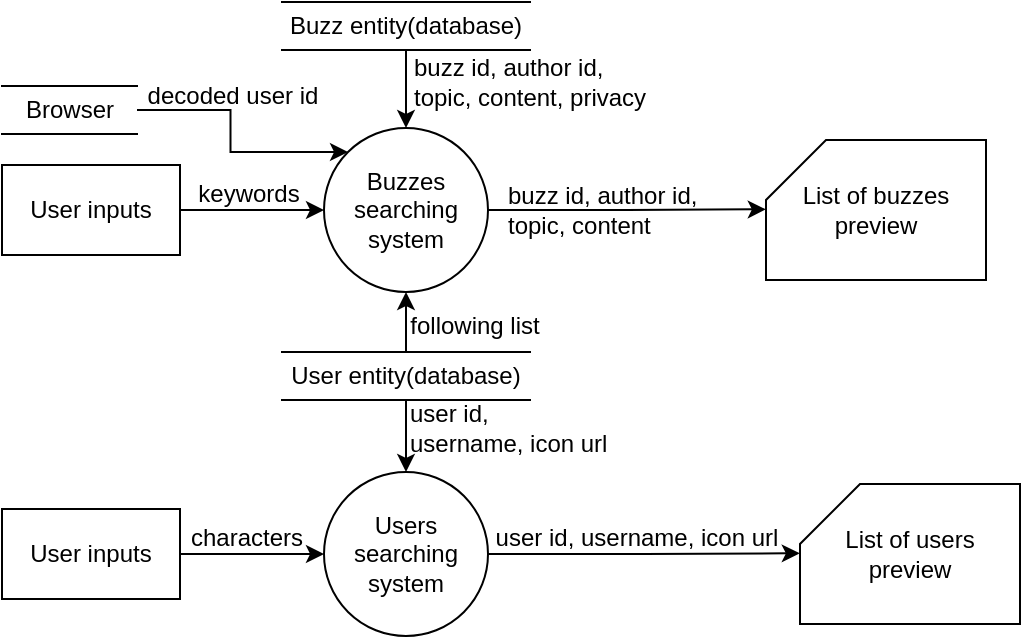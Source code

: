 <mxfile version="20.8.23" type="github">
  <diagram name="Page-1" id="9YmloKGF_sG4EpKnLpjf">
    <mxGraphModel dx="803" dy="419" grid="0" gridSize="10" guides="1" tooltips="1" connect="1" arrows="1" fold="1" page="1" pageScale="1" pageWidth="1169" pageHeight="827" math="0" shadow="0">
      <root>
        <mxCell id="0" />
        <mxCell id="1" parent="0" />
        <mxCell id="pohXRElBlYt3h0nsoJPt-38" value="" style="edgeStyle=orthogonalEdgeStyle;rounded=0;orthogonalLoop=1;jettySize=auto;html=1;exitX=1;exitY=0.5;exitDx=0;exitDy=0;" parent="1" source="iflKEvrKNkhP66vfgCcD-3" target="pohXRElBlYt3h0nsoJPt-42" edge="1">
          <mxGeometry relative="1" as="geometry">
            <mxPoint x="297" y="348" as="sourcePoint" />
          </mxGeometry>
        </mxCell>
        <mxCell id="pohXRElBlYt3h0nsoJPt-40" style="edgeStyle=orthogonalEdgeStyle;rounded=0;orthogonalLoop=1;jettySize=auto;html=1;exitX=1;exitY=0.5;exitDx=0;exitDy=0;entryX=-0.001;entryY=0.495;entryDx=0;entryDy=0;entryPerimeter=0;" parent="1" source="pohXRElBlYt3h0nsoJPt-42" target="pohXRElBlYt3h0nsoJPt-46" edge="1">
          <mxGeometry relative="1" as="geometry">
            <mxPoint x="557" y="348" as="targetPoint" />
          </mxGeometry>
        </mxCell>
        <mxCell id="pohXRElBlYt3h0nsoJPt-42" value="Buzzes searching system" style="ellipse;whiteSpace=wrap;html=1;aspect=fixed;" parent="1" vertex="1">
          <mxGeometry x="376" y="308" width="82" height="82" as="geometry" />
        </mxCell>
        <mxCell id="iflKEvrKNkhP66vfgCcD-20" style="edgeStyle=orthogonalEdgeStyle;rounded=0;orthogonalLoop=1;jettySize=auto;html=1;exitX=0.5;exitY=1;exitDx=0;exitDy=0;" edge="1" parent="1" source="pohXRElBlYt3h0nsoJPt-44" target="pohXRElBlYt3h0nsoJPt-42">
          <mxGeometry relative="1" as="geometry" />
        </mxCell>
        <mxCell id="pohXRElBlYt3h0nsoJPt-44" value="Buzz entity(database)" style="shape=partialRectangle;whiteSpace=wrap;html=1;left=0;right=0;fillColor=none;" parent="1" vertex="1">
          <mxGeometry x="355" y="245" width="124" height="24" as="geometry" />
        </mxCell>
        <mxCell id="pohXRElBlYt3h0nsoJPt-46" value="List of buzzes preview" style="shape=card;whiteSpace=wrap;html=1;" parent="1" vertex="1">
          <mxGeometry x="597" y="314" width="110" height="70" as="geometry" />
        </mxCell>
        <mxCell id="pohXRElBlYt3h0nsoJPt-47" value="keywords" style="text;html=1;align=center;verticalAlign=middle;resizable=0;points=[];autosize=1;strokeColor=none;fillColor=none;" parent="1" vertex="1">
          <mxGeometry x="303" y="328" width="69" height="26" as="geometry" />
        </mxCell>
        <mxCell id="pohXRElBlYt3h0nsoJPt-50" value="buzz id, author id,&lt;br&gt;topic, content, privacy" style="text;html=1;align=left;verticalAlign=middle;resizable=0;points=[];autosize=1;strokeColor=none;fillColor=none;" parent="1" vertex="1">
          <mxGeometry x="418.5" y="265" width="134" height="40" as="geometry" />
        </mxCell>
        <mxCell id="iflKEvrKNkhP66vfgCcD-3" value="User inputs" style="rounded=0;whiteSpace=wrap;html=1;" vertex="1" parent="1">
          <mxGeometry x="215" y="326.5" width="89" height="45" as="geometry" />
        </mxCell>
        <mxCell id="iflKEvrKNkhP66vfgCcD-5" value="" style="edgeStyle=orthogonalEdgeStyle;rounded=0;orthogonalLoop=1;jettySize=auto;html=1;exitX=1;exitY=0.5;exitDx=0;exitDy=0;" edge="1" parent="1" source="iflKEvrKNkhP66vfgCcD-16" target="iflKEvrKNkhP66vfgCcD-8">
          <mxGeometry relative="1" as="geometry">
            <mxPoint x="297" y="520" as="sourcePoint" />
          </mxGeometry>
        </mxCell>
        <mxCell id="iflKEvrKNkhP66vfgCcD-6" style="edgeStyle=orthogonalEdgeStyle;rounded=0;orthogonalLoop=1;jettySize=auto;html=1;exitX=1;exitY=0.5;exitDx=0;exitDy=0;entryX=-0.001;entryY=0.495;entryDx=0;entryDy=0;entryPerimeter=0;" edge="1" parent="1" source="iflKEvrKNkhP66vfgCcD-8" target="iflKEvrKNkhP66vfgCcD-11">
          <mxGeometry relative="1" as="geometry">
            <mxPoint x="557" y="520" as="targetPoint" />
          </mxGeometry>
        </mxCell>
        <mxCell id="iflKEvrKNkhP66vfgCcD-8" value="Users searching system" style="ellipse;whiteSpace=wrap;html=1;aspect=fixed;" vertex="1" parent="1">
          <mxGeometry x="376" y="480" width="82" height="82" as="geometry" />
        </mxCell>
        <mxCell id="iflKEvrKNkhP66vfgCcD-19" style="edgeStyle=orthogonalEdgeStyle;rounded=0;orthogonalLoop=1;jettySize=auto;html=1;exitX=0.5;exitY=1;exitDx=0;exitDy=0;entryX=0.5;entryY=0;entryDx=0;entryDy=0;" edge="1" parent="1" source="iflKEvrKNkhP66vfgCcD-10" target="iflKEvrKNkhP66vfgCcD-8">
          <mxGeometry relative="1" as="geometry" />
        </mxCell>
        <mxCell id="iflKEvrKNkhP66vfgCcD-24" style="edgeStyle=orthogonalEdgeStyle;rounded=0;orthogonalLoop=1;jettySize=auto;html=1;exitX=0.5;exitY=0;exitDx=0;exitDy=0;entryX=0.5;entryY=1;entryDx=0;entryDy=0;" edge="1" parent="1" source="iflKEvrKNkhP66vfgCcD-10" target="pohXRElBlYt3h0nsoJPt-42">
          <mxGeometry relative="1" as="geometry" />
        </mxCell>
        <mxCell id="iflKEvrKNkhP66vfgCcD-10" value="User entity(database)" style="shape=partialRectangle;whiteSpace=wrap;html=1;left=0;right=0;fillColor=none;" vertex="1" parent="1">
          <mxGeometry x="355" y="420" width="124" height="24" as="geometry" />
        </mxCell>
        <mxCell id="iflKEvrKNkhP66vfgCcD-11" value="List of users preview" style="shape=card;whiteSpace=wrap;html=1;" vertex="1" parent="1">
          <mxGeometry x="614" y="486" width="110" height="70" as="geometry" />
        </mxCell>
        <mxCell id="iflKEvrKNkhP66vfgCcD-12" value="characters" style="text;html=1;align=center;verticalAlign=middle;resizable=0;points=[];autosize=1;strokeColor=none;fillColor=none;" vertex="1" parent="1">
          <mxGeometry x="300" y="500" width="74" height="26" as="geometry" />
        </mxCell>
        <mxCell id="iflKEvrKNkhP66vfgCcD-14" value="user id,&lt;br&gt;username, icon url" style="text;html=1;align=left;verticalAlign=middle;resizable=0;points=[];autosize=1;strokeColor=none;fillColor=none;" vertex="1" parent="1">
          <mxGeometry x="416.5" y="438" width="117" height="40" as="geometry" />
        </mxCell>
        <mxCell id="iflKEvrKNkhP66vfgCcD-15" value="user id, username, icon url" style="text;html=1;align=center;verticalAlign=middle;resizable=0;points=[];autosize=1;strokeColor=none;fillColor=none;" vertex="1" parent="1">
          <mxGeometry x="452" y="500" width="159" height="26" as="geometry" />
        </mxCell>
        <mxCell id="iflKEvrKNkhP66vfgCcD-16" value="User inputs" style="rounded=0;whiteSpace=wrap;html=1;" vertex="1" parent="1">
          <mxGeometry x="215" y="498.5" width="89" height="45" as="geometry" />
        </mxCell>
        <mxCell id="iflKEvrKNkhP66vfgCcD-22" style="edgeStyle=orthogonalEdgeStyle;rounded=0;orthogonalLoop=1;jettySize=auto;html=1;exitX=1;exitY=0.5;exitDx=0;exitDy=0;entryX=0;entryY=0;entryDx=0;entryDy=0;" edge="1" parent="1" source="iflKEvrKNkhP66vfgCcD-21" target="pohXRElBlYt3h0nsoJPt-42">
          <mxGeometry relative="1" as="geometry" />
        </mxCell>
        <mxCell id="iflKEvrKNkhP66vfgCcD-21" value="Browser" style="shape=partialRectangle;whiteSpace=wrap;html=1;left=0;right=0;fillColor=none;" vertex="1" parent="1">
          <mxGeometry x="215" y="287" width="67.5" height="24" as="geometry" />
        </mxCell>
        <mxCell id="iflKEvrKNkhP66vfgCcD-23" value="decoded user id" style="text;html=1;align=center;verticalAlign=middle;resizable=0;points=[];autosize=1;strokeColor=none;fillColor=none;" vertex="1" parent="1">
          <mxGeometry x="278" y="279" width="103" height="26" as="geometry" />
        </mxCell>
        <mxCell id="iflKEvrKNkhP66vfgCcD-27" value="following list" style="text;html=1;align=center;verticalAlign=middle;resizable=0;points=[];autosize=1;strokeColor=none;fillColor=none;" vertex="1" parent="1">
          <mxGeometry x="409" y="394" width="83" height="26" as="geometry" />
        </mxCell>
        <mxCell id="iflKEvrKNkhP66vfgCcD-28" value="buzz id, author id,&lt;br&gt;topic, content" style="text;html=1;align=left;verticalAlign=middle;resizable=0;points=[];autosize=1;strokeColor=none;fillColor=none;" vertex="1" parent="1">
          <mxGeometry x="466" y="329" width="113" height="40" as="geometry" />
        </mxCell>
      </root>
    </mxGraphModel>
  </diagram>
</mxfile>
